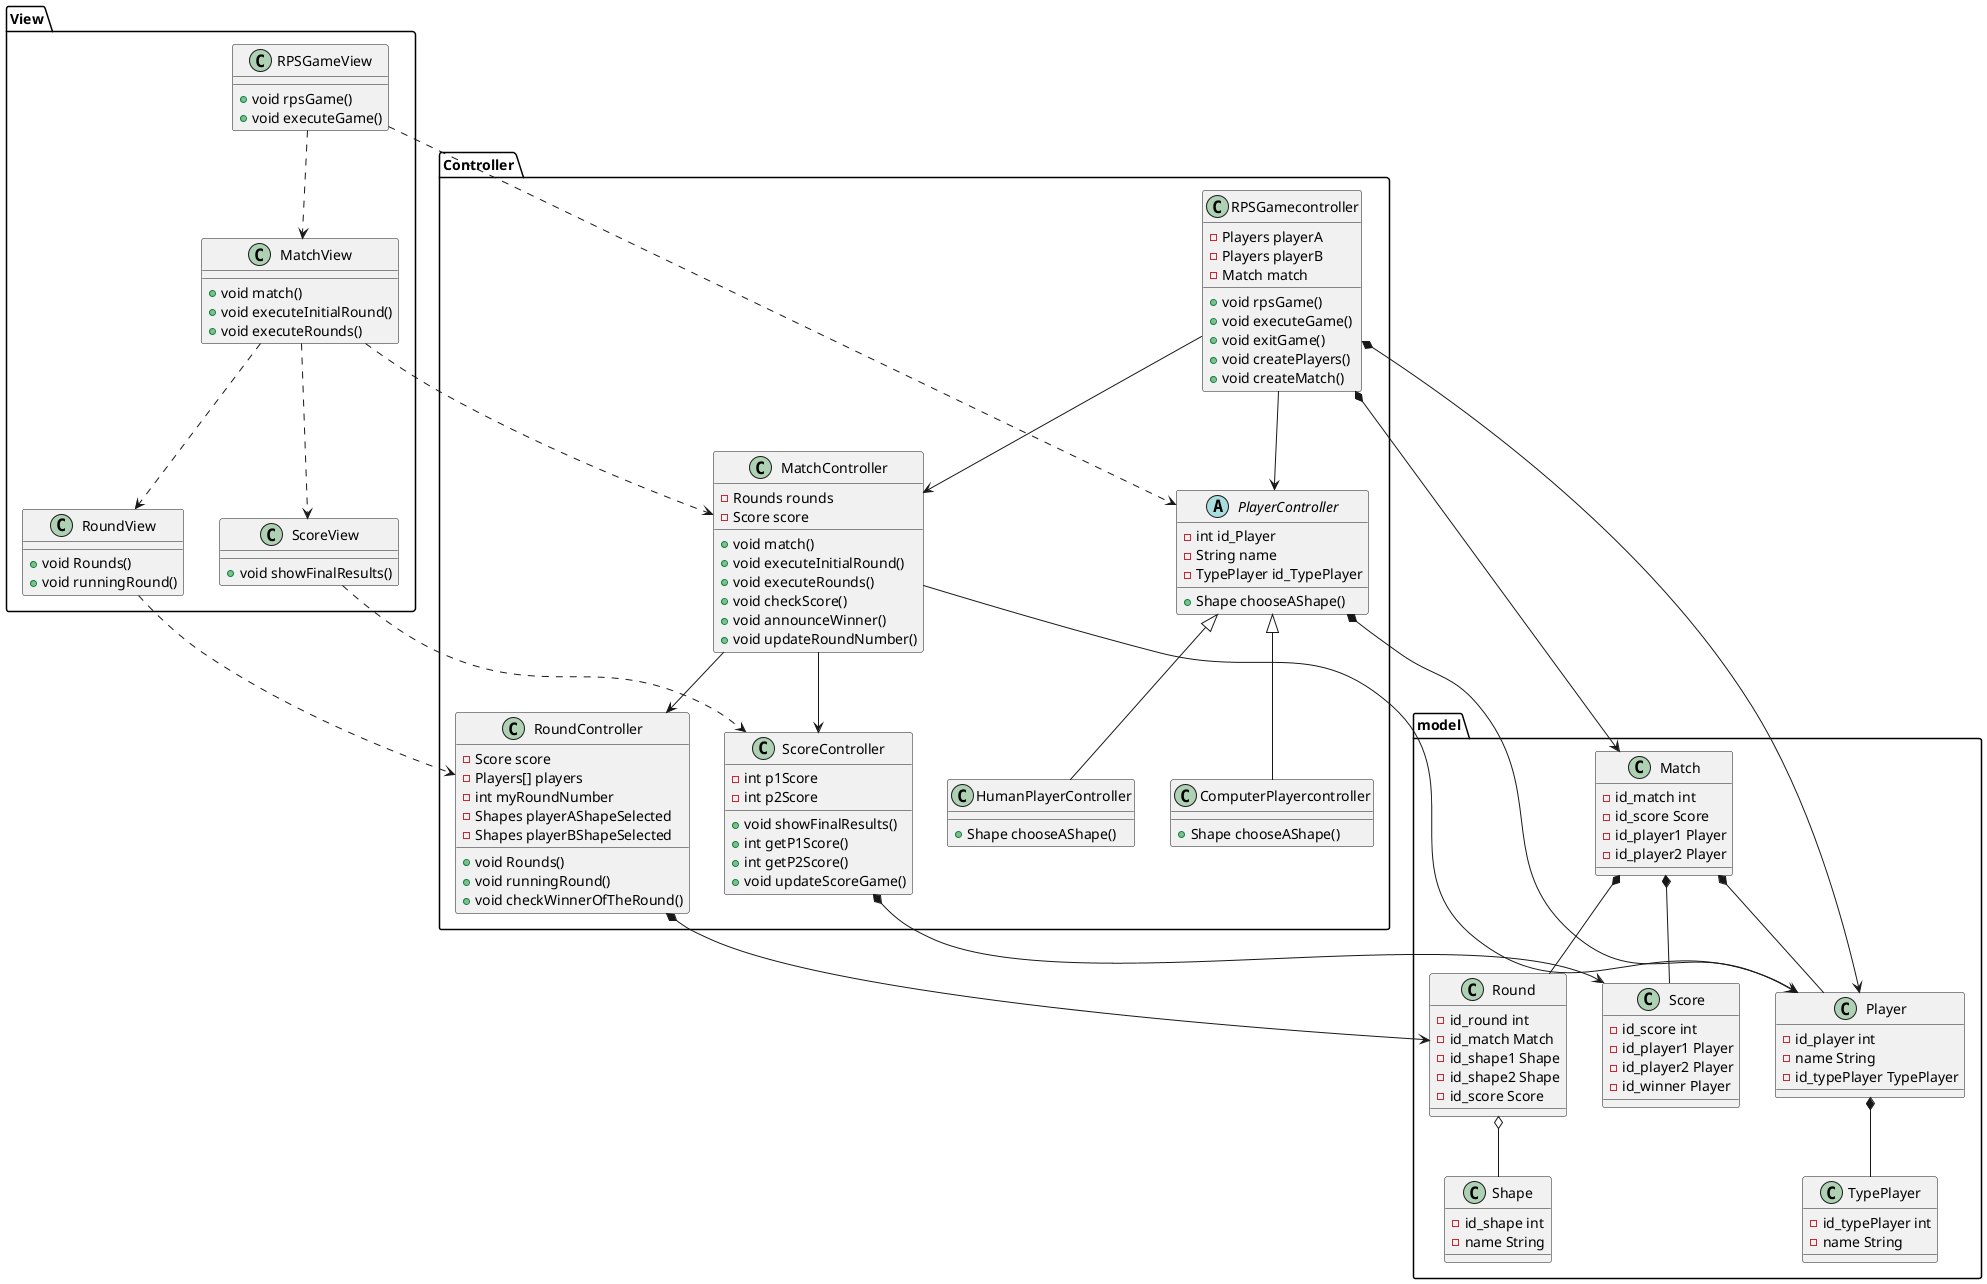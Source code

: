 @startuml

package View{
    class RPSGameView {
        + void rpsGame()
        + void executeGame()
    }

    class MatchView {
        + void match()
        + void executeInitialRound()
        + void executeRounds()
    }

    class RoundView {
        + void Rounds()
        + void runningRound()
    }

    class ScoreView {
        + void showFinalResults()
    }
}

package Controller {
    class RPSGamecontroller {
        - Players playerA
        - Players playerB
        - Match match
        + void rpsGame()
        + void executeGame()
        + void exitGame()
        + void createPlayers()
        + void createMatch()
    }

    class MatchController {
        - Rounds rounds
        - Score score
        + void match()
        + void executeInitialRound()
        + void executeRounds()
        + void checkScore()
        + void announceWinner()
        + void updateRoundNumber()
    }

    class RoundController {
        - Score score
        - Players[] players
        - int myRoundNumber
        - Shapes playerAShapeSelected
        - Shapes playerBShapeSelected
        + void Rounds()
        + void runningRound()
        + void checkWinnerOfTheRound()
    }

    abstract class PlayerController {
        - int id_Player
        - String name
        - TypePlayer id_TypePlayer
        + Shape chooseAShape()
    }

    class HumanPlayerController {
        + Shape chooseAShape()
    }

    class ComputerPlayercontroller {
        + Shape chooseAShape()
    }

    class ScoreController {
        - int p1Score
        - int p2Score
        + void showFinalResults()
        + int getP1Score()
        + int getP2Score()
        + void updateScoreGame()
    }

    PlayerController <|-- HumanPlayerController
    PlayerController <|-- ComputerPlayercontroller
    RPSGamecontroller --> MatchController
    MatchController --> RoundController
    RPSGamecontroller --> PlayerController
    MatchController --> ScoreController

    
}

package model {
    
    class Round {
    -id_round int
    -id_match Match
    -id_shape1 Shape
    -id_shape2 Shape
    -id_score Score
}

class Match {
    -id_match int
    -id_score Score
    -id_player1 Player
    -id_player2 Player
}

class Score {
    -id_score int
    -id_player1 Player
    -id_player2 Player
    -id_winner Player
}

class Shape {
    -id_shape int
    -name String
}

class Player{
    -id_player int
    -name String
    -id_typePlayer TypePlayer
}

class TypePlayer {
    -id_typePlayer int
    -name String
}

    Match *-- Round
    Match *-- Player
    Round o-- Shape
    Player *-- TypePlayer
    Match *-- Score 
}

PlayerController *--> Player
MatchController --> Player
RPSGamecontroller *--> Player
RPSGamecontroller *--> Match
RoundController *--> Round
ScoreController *--> Score

RPSGameView ..> PlayerController
MatchView ..> MatchController

RPSGameView ..> MatchView
MatchView ..> RoundView
MatchView ..> ScoreView
ScoreView ..> ScoreController
RoundView ..> RoundController

@enduml